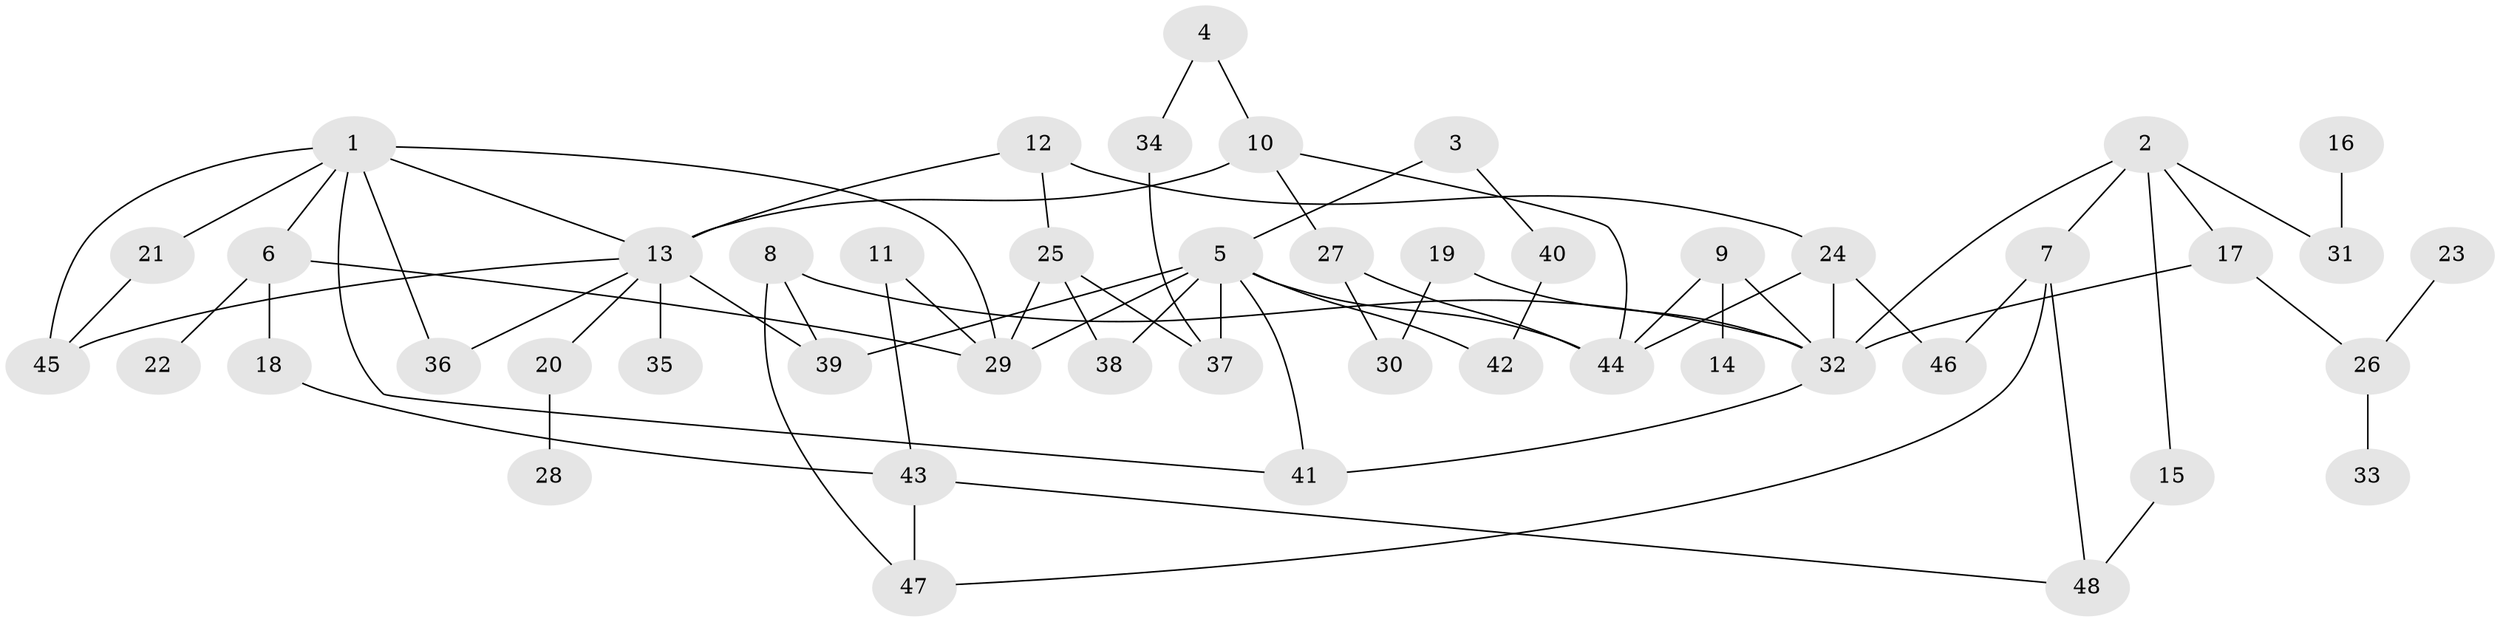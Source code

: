 // original degree distribution, {7: 0.010526315789473684, 5: 0.042105263157894736, 9: 0.010526315789473684, 3: 0.2631578947368421, 6: 0.021052631578947368, 4: 0.10526315789473684, 1: 0.30526315789473685, 10: 0.010526315789473684, 2: 0.23157894736842105}
// Generated by graph-tools (version 1.1) at 2025/01/03/09/25 03:01:02]
// undirected, 48 vertices, 72 edges
graph export_dot {
graph [start="1"]
  node [color=gray90,style=filled];
  1;
  2;
  3;
  4;
  5;
  6;
  7;
  8;
  9;
  10;
  11;
  12;
  13;
  14;
  15;
  16;
  17;
  18;
  19;
  20;
  21;
  22;
  23;
  24;
  25;
  26;
  27;
  28;
  29;
  30;
  31;
  32;
  33;
  34;
  35;
  36;
  37;
  38;
  39;
  40;
  41;
  42;
  43;
  44;
  45;
  46;
  47;
  48;
  1 -- 6 [weight=1.0];
  1 -- 13 [weight=1.0];
  1 -- 21 [weight=1.0];
  1 -- 29 [weight=1.0];
  1 -- 36 [weight=1.0];
  1 -- 41 [weight=1.0];
  1 -- 45 [weight=1.0];
  2 -- 7 [weight=1.0];
  2 -- 15 [weight=1.0];
  2 -- 17 [weight=1.0];
  2 -- 31 [weight=1.0];
  2 -- 32 [weight=1.0];
  3 -- 5 [weight=1.0];
  3 -- 40 [weight=1.0];
  4 -- 10 [weight=1.0];
  4 -- 34 [weight=1.0];
  5 -- 29 [weight=1.0];
  5 -- 37 [weight=1.0];
  5 -- 38 [weight=1.0];
  5 -- 39 [weight=1.0];
  5 -- 41 [weight=1.0];
  5 -- 42 [weight=1.0];
  5 -- 44 [weight=1.0];
  6 -- 18 [weight=1.0];
  6 -- 22 [weight=1.0];
  6 -- 29 [weight=1.0];
  7 -- 46 [weight=1.0];
  7 -- 47 [weight=1.0];
  7 -- 48 [weight=1.0];
  8 -- 32 [weight=1.0];
  8 -- 39 [weight=1.0];
  8 -- 47 [weight=1.0];
  9 -- 14 [weight=1.0];
  9 -- 32 [weight=1.0];
  9 -- 44 [weight=1.0];
  10 -- 13 [weight=2.0];
  10 -- 27 [weight=1.0];
  10 -- 44 [weight=1.0];
  11 -- 29 [weight=1.0];
  11 -- 43 [weight=1.0];
  12 -- 13 [weight=2.0];
  12 -- 24 [weight=1.0];
  12 -- 25 [weight=2.0];
  13 -- 20 [weight=1.0];
  13 -- 35 [weight=1.0];
  13 -- 36 [weight=1.0];
  13 -- 39 [weight=1.0];
  13 -- 45 [weight=1.0];
  15 -- 48 [weight=1.0];
  16 -- 31 [weight=1.0];
  17 -- 26 [weight=1.0];
  17 -- 32 [weight=1.0];
  18 -- 43 [weight=1.0];
  19 -- 30 [weight=1.0];
  19 -- 32 [weight=1.0];
  20 -- 28 [weight=1.0];
  21 -- 45 [weight=1.0];
  23 -- 26 [weight=1.0];
  24 -- 32 [weight=2.0];
  24 -- 44 [weight=1.0];
  24 -- 46 [weight=1.0];
  25 -- 29 [weight=1.0];
  25 -- 37 [weight=1.0];
  25 -- 38 [weight=1.0];
  26 -- 33 [weight=1.0];
  27 -- 30 [weight=1.0];
  27 -- 44 [weight=1.0];
  32 -- 41 [weight=1.0];
  34 -- 37 [weight=1.0];
  40 -- 42 [weight=1.0];
  43 -- 47 [weight=1.0];
  43 -- 48 [weight=1.0];
}
